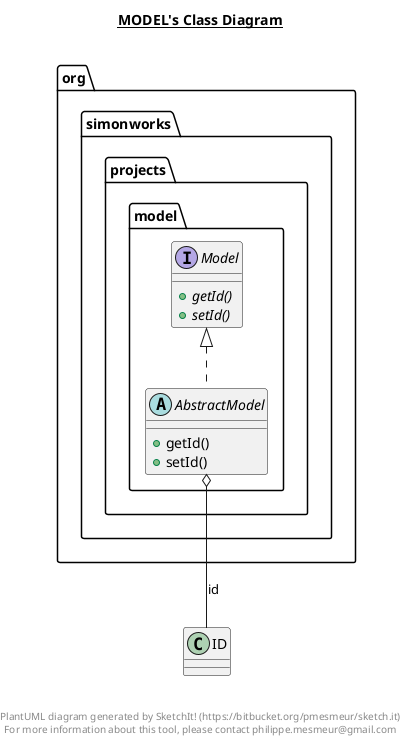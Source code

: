 @startuml

title __MODEL's Class Diagram__\n

  namespace org.simonworks.projects.model {
    abstract class org.simonworks.projects.model.AbstractModel {
        + getId()
        + setId()
    }
  }
  

  namespace org.simonworks.projects.model {
    interface org.simonworks.projects.model.Model {
        {abstract} + getId()
        {abstract} + setId()
    }
  }
  

  org.simonworks.projects.model.AbstractModel .up.|> org.simonworks.projects.model.Model
  org.simonworks.projects.model.AbstractModel o-- ID : id


right footer


PlantUML diagram generated by SketchIt! (https://bitbucket.org/pmesmeur/sketch.it)
For more information about this tool, please contact philippe.mesmeur@gmail.com
endfooter

@enduml

